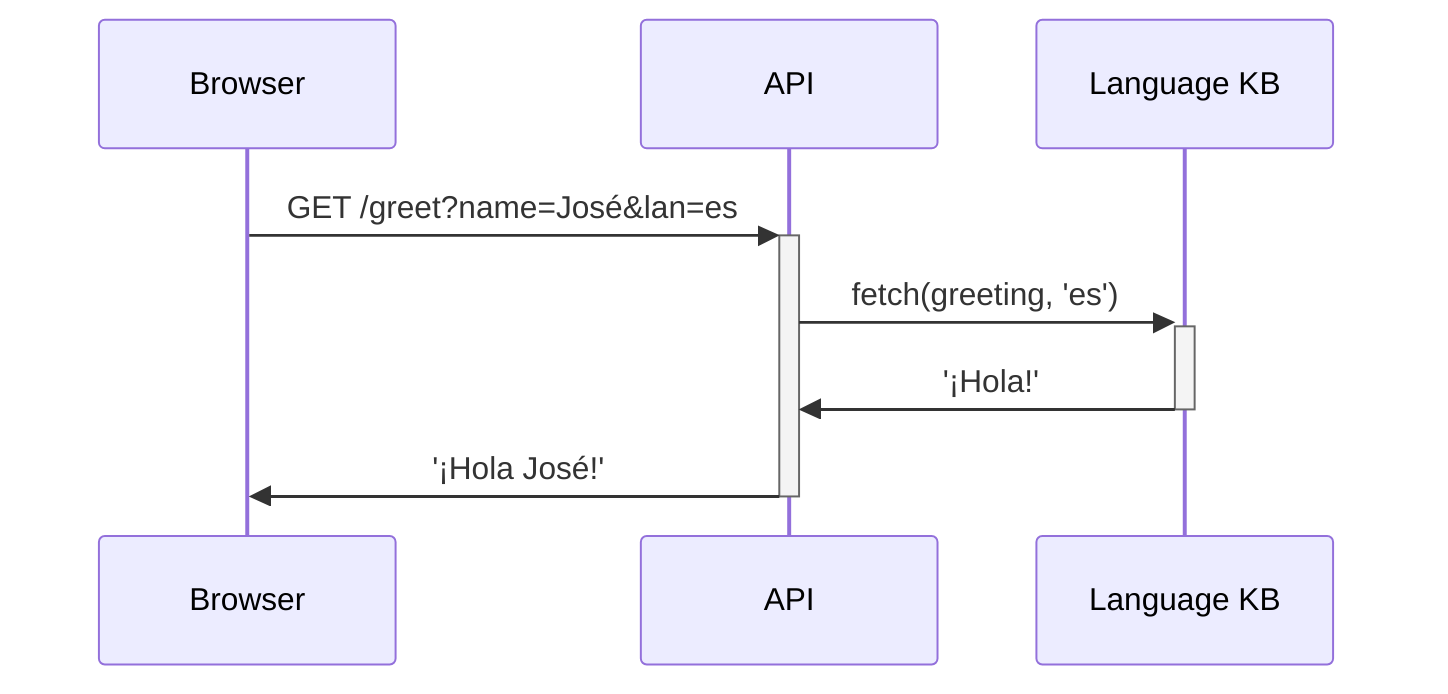 sequenceDiagram
    participant B as Browser
    participant A as API
    participant C as Language KB

    B ->> +A: GET /greet?name=José&lan=es
    A ->> +C: fetch(greeting, 'es')

    C ->> -A: '¡Hola!'
    A ->> -B: '¡Hola José!'
